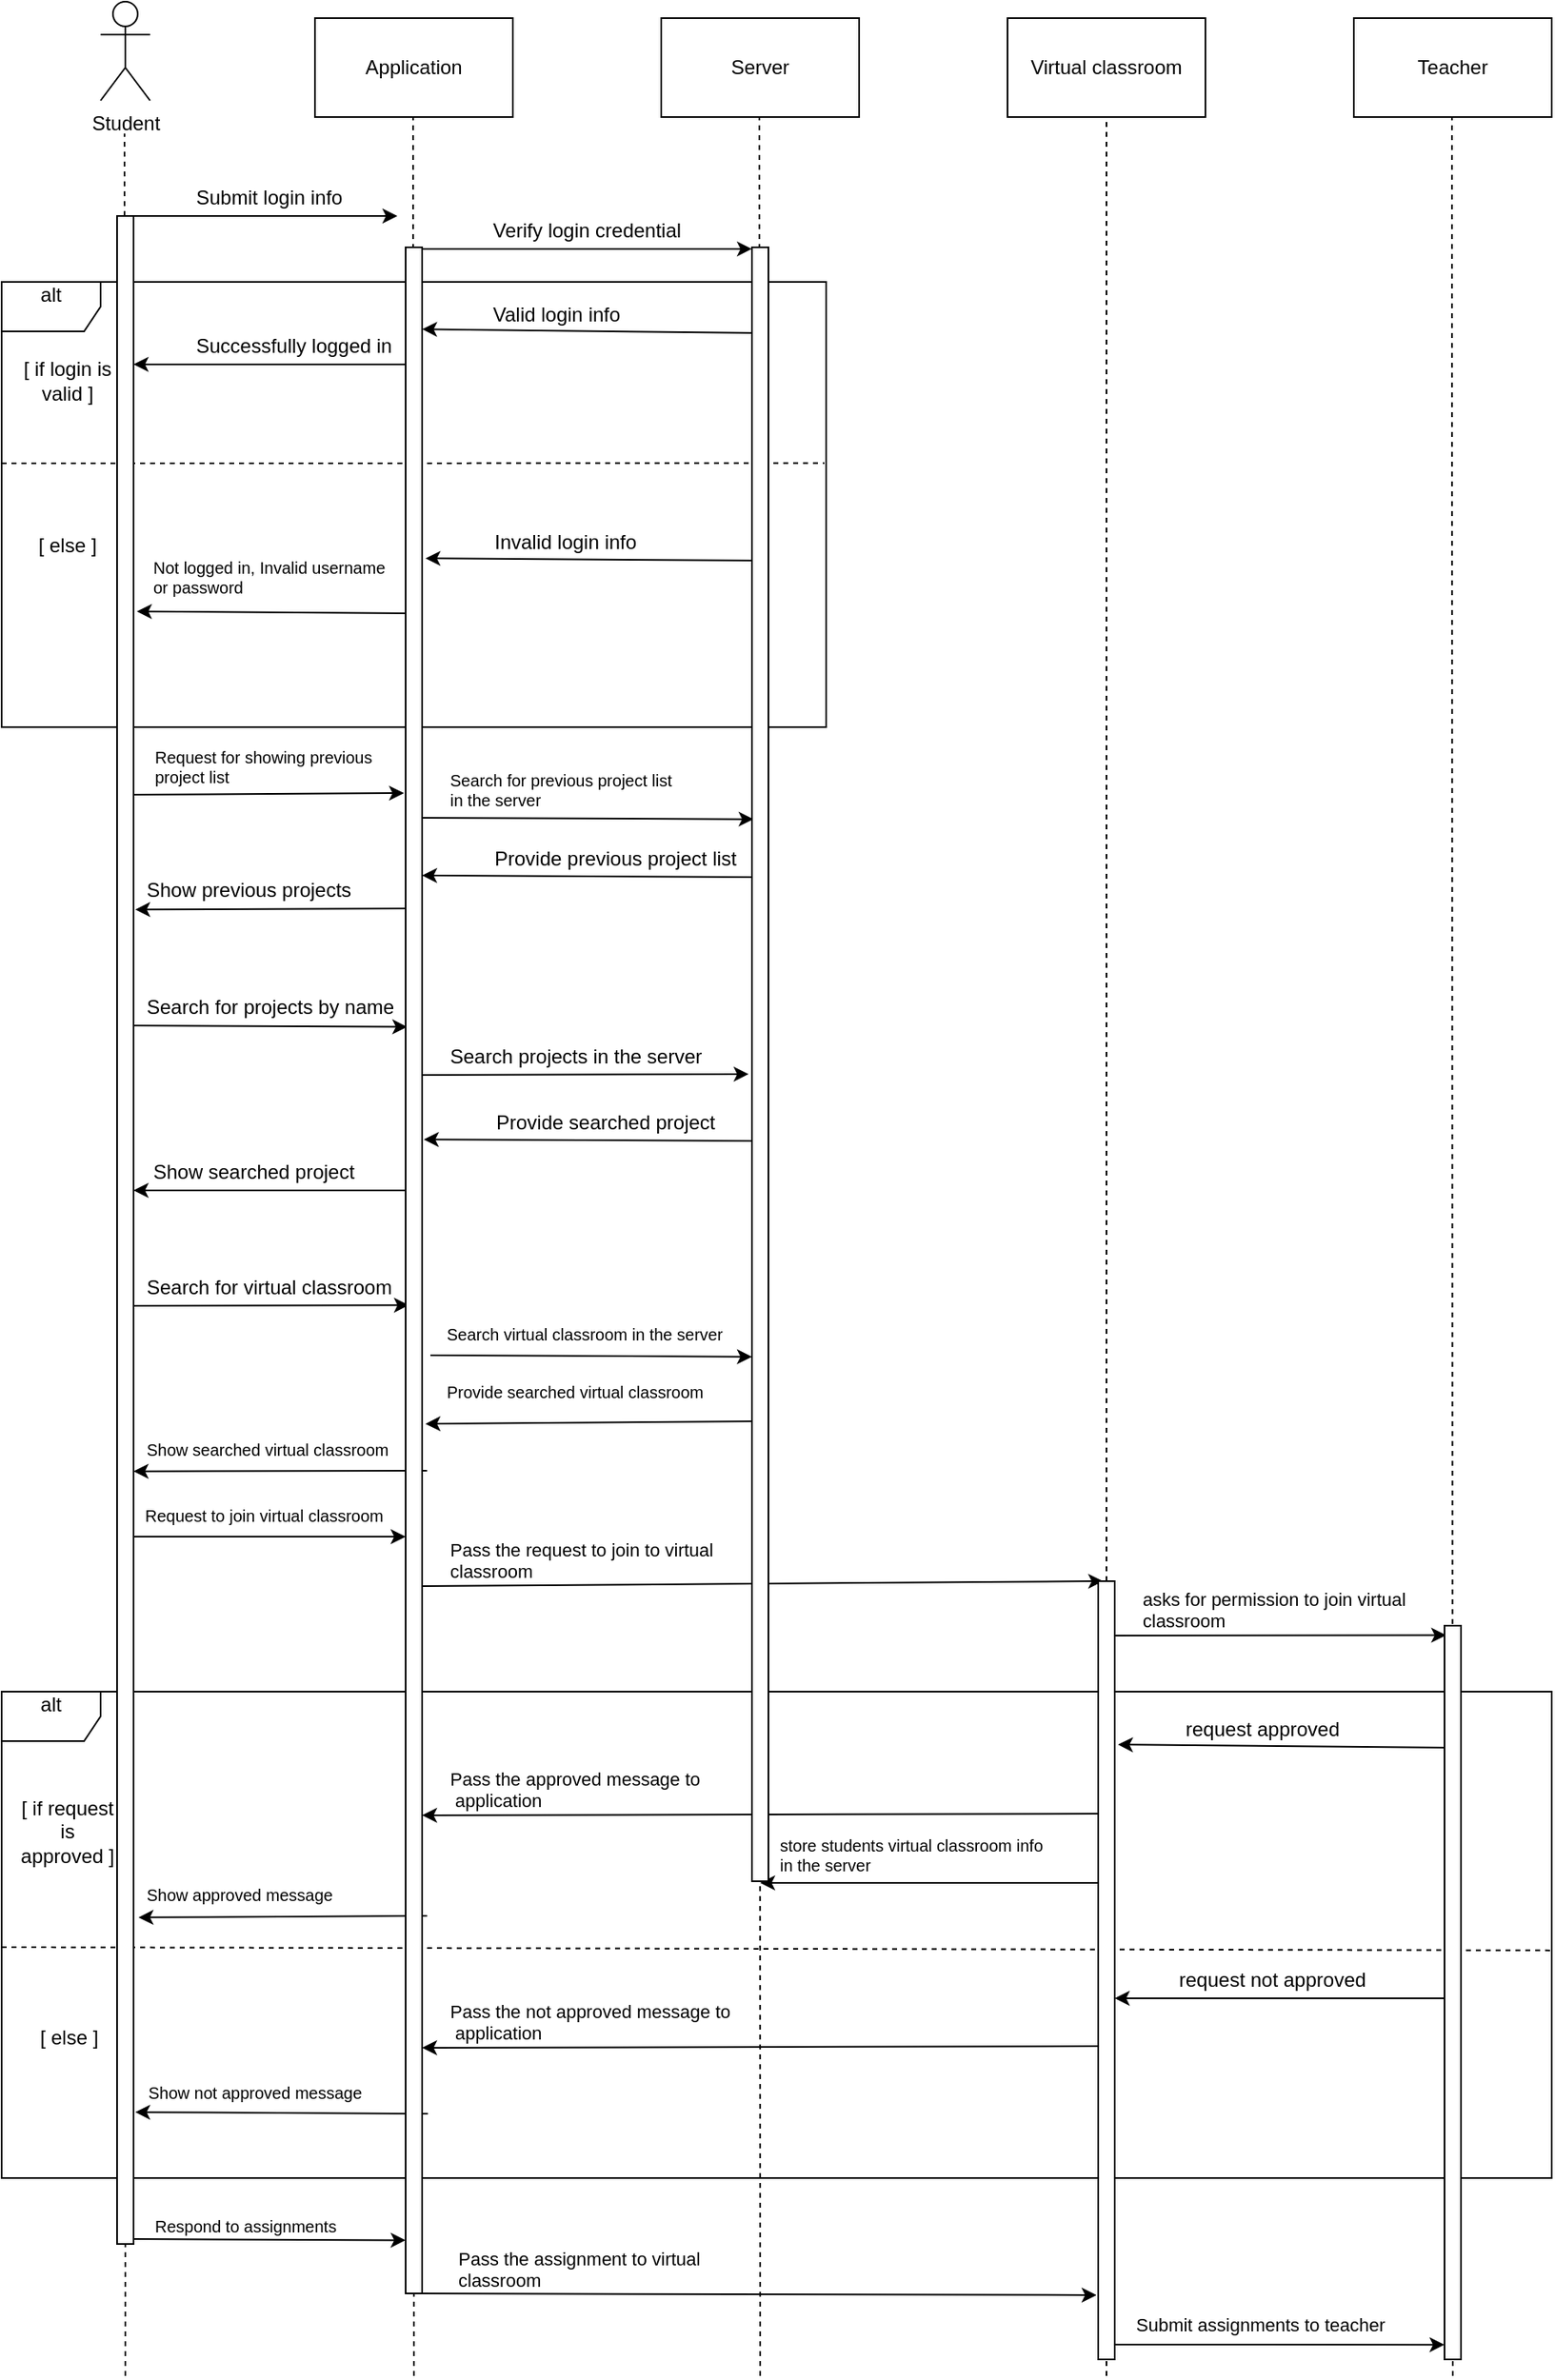 <mxfile version="10.6.1" type="device"><diagram id="mZ5RTqUlYmjv45JOhyt1" name="Page-1"><mxGraphModel dx="1011" dy="549" grid="1" gridSize="10" guides="1" tooltips="1" connect="1" arrows="1" fold="1" page="1" pageScale="1" pageWidth="850" pageHeight="1100" math="0" shadow="0"><root><mxCell id="0"/><mxCell id="1" parent="0"/><mxCell id="njkZv_S6emWOhUwDxSBd-1" value="&lt;div&gt;Student&lt;/div&gt;&lt;div&gt;&lt;br&gt;&lt;/div&gt;" style="shape=umlActor;verticalLabelPosition=bottom;labelBackgroundColor=#ffffff;verticalAlign=top;html=1;outlineConnect=0;" parent="1" vertex="1"><mxGeometry x="170" y="40" width="30" height="60" as="geometry"/></mxCell><mxCell id="njkZv_S6emWOhUwDxSBd-2" value="&lt;br&gt;&lt;div&gt;Application&lt;/div&gt;&lt;div&gt;&lt;br&gt;&lt;/div&gt;" style="rounded=0;whiteSpace=wrap;html=1;" parent="1" vertex="1"><mxGeometry x="300" y="50" width="120" height="60" as="geometry"/></mxCell><mxCell id="njkZv_S6emWOhUwDxSBd-3" value="Server" style="rounded=0;whiteSpace=wrap;html=1;" parent="1" vertex="1"><mxGeometry x="510" y="50" width="120" height="60" as="geometry"/></mxCell><mxCell id="njkZv_S6emWOhUwDxSBd-4" value="Virtual classroom" style="rounded=0;whiteSpace=wrap;html=1;" parent="1" vertex="1"><mxGeometry x="720" y="50" width="120" height="60" as="geometry"/></mxCell><mxCell id="njkZv_S6emWOhUwDxSBd-5" value="&lt;br&gt;&lt;div&gt;Teacher&lt;/div&gt;&lt;div&gt;&lt;br&gt;&lt;/div&gt;" style="rounded=0;whiteSpace=wrap;html=1;" parent="1" vertex="1"><mxGeometry x="930" y="50" width="120" height="60" as="geometry"/></mxCell><mxCell id="njkZv_S6emWOhUwDxSBd-6" value="" style="endArrow=none;dashed=1;html=1;" parent="1" edge="1" source="82uUTwKvn4iojVOdsFnU-1"><mxGeometry width="50" height="50" relative="1" as="geometry"><mxPoint x="185" y="1480" as="sourcePoint"/><mxPoint x="184.5" y="120" as="targetPoint"/></mxGeometry></mxCell><mxCell id="njkZv_S6emWOhUwDxSBd-7" value="" style="endArrow=none;dashed=1;html=1;" parent="1" edge="1"><mxGeometry width="50" height="50" relative="1" as="geometry"><mxPoint x="360" y="1480" as="sourcePoint"/><mxPoint x="359.5" y="110" as="targetPoint"/></mxGeometry></mxCell><mxCell id="njkZv_S6emWOhUwDxSBd-8" value="" style="endArrow=none;dashed=1;html=1;" parent="1" edge="1"><mxGeometry width="50" height="50" relative="1" as="geometry"><mxPoint x="570" y="1480" as="sourcePoint"/><mxPoint x="569.5" y="110" as="targetPoint"/></mxGeometry></mxCell><mxCell id="njkZv_S6emWOhUwDxSBd-9" value="" style="endArrow=none;dashed=1;html=1;" parent="1" edge="1" source="82uUTwKvn4iojVOdsFnU-8"><mxGeometry width="50" height="50" relative="1" as="geometry"><mxPoint x="780" y="1480" as="sourcePoint"/><mxPoint x="780" y="110" as="targetPoint"/></mxGeometry></mxCell><mxCell id="njkZv_S6emWOhUwDxSBd-10" value="" style="endArrow=none;dashed=1;html=1;" parent="1" edge="1"><mxGeometry width="50" height="50" relative="1" as="geometry"><mxPoint x="990" y="1480" as="sourcePoint"/><mxPoint x="989.5" y="110" as="targetPoint"/></mxGeometry></mxCell><mxCell id="njkZv_S6emWOhUwDxSBd-13" value="&lt;div&gt;alt&lt;/div&gt;&lt;div&gt;&lt;br&gt;&lt;/div&gt;" style="shape=umlFrame;whiteSpace=wrap;html=1;" parent="1" vertex="1"><mxGeometry x="110" y="210" width="500" height="270" as="geometry"/></mxCell><mxCell id="njkZv_S6emWOhUwDxSBd-14" value="" style="endArrow=classic;html=1;" parent="1" edge="1"><mxGeometry width="50" height="50" relative="1" as="geometry"><mxPoint x="180" y="170" as="sourcePoint"/><mxPoint x="350" y="170" as="targetPoint"/></mxGeometry></mxCell><mxCell id="njkZv_S6emWOhUwDxSBd-15" value="&lt;div&gt;Submit login info&lt;/div&gt;" style="text;html=1;resizable=0;points=[];autosize=1;align=left;verticalAlign=top;spacingTop=-4;" parent="1" vertex="1"><mxGeometry x="226" y="149" width="100" height="20" as="geometry"/></mxCell><mxCell id="njkZv_S6emWOhUwDxSBd-16" value="" style="endArrow=classic;html=1;entryX=0;entryY=0.001;entryDx=0;entryDy=0;entryPerimeter=0;" parent="1" edge="1" target="82uUTwKvn4iojVOdsFnU-7"><mxGeometry width="50" height="50" relative="1" as="geometry"><mxPoint x="360" y="190" as="sourcePoint"/><mxPoint x="570" y="190" as="targetPoint"/></mxGeometry></mxCell><mxCell id="njkZv_S6emWOhUwDxSBd-17" value="Verify login credential" style="text;html=1;resizable=0;points=[];autosize=1;align=left;verticalAlign=top;spacingTop=-4;" parent="1" vertex="1"><mxGeometry x="406" y="169" width="120" height="20" as="geometry"/></mxCell><mxCell id="njkZv_S6emWOhUwDxSBd-22" value="" style="endArrow=classic;html=1;jumpStyle=none;shadow=0;entryX=1;entryY=0.04;entryDx=0;entryDy=0;entryPerimeter=0;" parent="1" edge="1" target="82uUTwKvn4iojVOdsFnU-6"><mxGeometry width="50" height="50" relative="1" as="geometry"><mxPoint x="570" y="241" as="sourcePoint"/><mxPoint x="360" y="241" as="targetPoint"/></mxGeometry></mxCell><mxCell id="njkZv_S6emWOhUwDxSBd-23" value="Valid login info" style="text;html=1;resizable=0;points=[];autosize=1;align=left;verticalAlign=top;spacingTop=-4;" parent="1" vertex="1"><mxGeometry x="406" y="220" width="90" height="20" as="geometry"/></mxCell><mxCell id="njkZv_S6emWOhUwDxSBd-24" value="" style="endArrow=none;dashed=1;html=1;shadow=0;entryX=0.998;entryY=0.407;entryDx=0;entryDy=0;entryPerimeter=0;" parent="1" target="njkZv_S6emWOhUwDxSBd-13" edge="1"><mxGeometry width="50" height="50" relative="1" as="geometry"><mxPoint x="110" y="320" as="sourcePoint"/><mxPoint x="160" y="270" as="targetPoint"/></mxGeometry></mxCell><mxCell id="njkZv_S6emWOhUwDxSBd-26" value="[ if login is valid ]" style="text;html=1;strokeColor=none;fillColor=none;align=center;verticalAlign=middle;whiteSpace=wrap;rounded=0;" parent="1" vertex="1"><mxGeometry x="120" y="260" width="60" height="20" as="geometry"/></mxCell><mxCell id="njkZv_S6emWOhUwDxSBd-28" value="[ else ]" style="text;html=1;strokeColor=none;fillColor=none;align=center;verticalAlign=middle;whiteSpace=wrap;rounded=0;" parent="1" vertex="1"><mxGeometry x="120" y="360" width="60" height="20" as="geometry"/></mxCell><mxCell id="njkZv_S6emWOhUwDxSBd-31" value="" style="endArrow=classic;html=1;jumpStyle=none;shadow=0;" parent="1" edge="1"><mxGeometry width="50" height="50" relative="1" as="geometry"><mxPoint x="360" y="260" as="sourcePoint"/><mxPoint x="190" y="260" as="targetPoint"/></mxGeometry></mxCell><mxCell id="njkZv_S6emWOhUwDxSBd-32" value="&lt;div&gt;Successfully logged in&lt;/div&gt;&lt;div&gt;&lt;br&gt;&lt;/div&gt;" style="text;html=1;resizable=0;points=[];autosize=1;align=left;verticalAlign=top;spacingTop=-4;" parent="1" vertex="1"><mxGeometry x="226" y="239" width="130" height="30" as="geometry"/></mxCell><mxCell id="njkZv_S6emWOhUwDxSBd-33" value="" style="endArrow=classic;html=1;jumpStyle=none;shadow=0;entryX=1.2;entryY=0.152;entryDx=0;entryDy=0;entryPerimeter=0;" parent="1" edge="1" target="82uUTwKvn4iojVOdsFnU-6"><mxGeometry width="50" height="50" relative="1" as="geometry"><mxPoint x="571" y="379" as="sourcePoint"/><mxPoint x="361" y="379" as="targetPoint"/></mxGeometry></mxCell><mxCell id="njkZv_S6emWOhUwDxSBd-34" value="Invalid login info" style="text;html=1;resizable=0;points=[];autosize=1;align=left;verticalAlign=top;spacingTop=-4;" parent="1" vertex="1"><mxGeometry x="407" y="358" width="100" height="20" as="geometry"/></mxCell><mxCell id="njkZv_S6emWOhUwDxSBd-35" value="" style="endArrow=classic;html=1;jumpStyle=none;shadow=0;entryX=1.2;entryY=0.195;entryDx=0;entryDy=0;entryPerimeter=0;" parent="1" edge="1" target="82uUTwKvn4iojVOdsFnU-1"><mxGeometry width="50" height="50" relative="1" as="geometry"><mxPoint x="360" y="411" as="sourcePoint"/><mxPoint x="185" y="411" as="targetPoint"/></mxGeometry></mxCell><mxCell id="njkZv_S6emWOhUwDxSBd-36" value="&lt;div style=&quot;font-size: 10px;&quot;&gt;Not logged in, Invalid username &lt;br style=&quot;font-size: 10px;&quot;&gt;&lt;/div&gt;&lt;div style=&quot;font-size: 10px;&quot;&gt;or password&lt;br style=&quot;font-size: 10px;&quot;&gt;&lt;/div&gt;" style="text;html=1;resizable=0;points=[];autosize=1;align=left;verticalAlign=top;spacingTop=-4;fontSize=10;" parent="1" vertex="1"><mxGeometry x="200" y="375" width="180" height="30" as="geometry"/></mxCell><mxCell id="njkZv_S6emWOhUwDxSBd-37" value="" style="endArrow=classic;html=1;" parent="1" edge="1"><mxGeometry width="50" height="50" relative="1" as="geometry"><mxPoint x="185" y="521" as="sourcePoint"/><mxPoint x="354" y="520" as="targetPoint"/></mxGeometry></mxCell><mxCell id="njkZv_S6emWOhUwDxSBd-38" value="&lt;div style=&quot;font-size: 10px&quot;&gt;Request for showing previous&lt;/div&gt;&lt;div style=&quot;font-size: 10px&quot;&gt;project list&lt;br&gt;&lt;/div&gt;" style="text;html=1;resizable=0;points=[];autosize=1;align=left;verticalAlign=top;spacingTop=-4;" parent="1" vertex="1"><mxGeometry x="201" y="490" width="150" height="30" as="geometry"/></mxCell><mxCell id="njkZv_S6emWOhUwDxSBd-39" value="" style="endArrow=classic;html=1;entryX=0.1;entryY=0.35;entryDx=0;entryDy=0;entryPerimeter=0;" parent="1" edge="1" target="82uUTwKvn4iojVOdsFnU-7"><mxGeometry width="50" height="50" relative="1" as="geometry"><mxPoint x="360" y="535" as="sourcePoint"/><mxPoint x="570" y="535" as="targetPoint"/></mxGeometry></mxCell><mxCell id="njkZv_S6emWOhUwDxSBd-40" value="&lt;div style=&quot;font-size: 10px&quot;&gt;Search for previous project list &lt;br&gt;&lt;/div&gt;&lt;div style=&quot;font-size: 10px&quot;&gt;in the server&lt;br&gt;&lt;/div&gt;" style="text;html=1;resizable=0;points=[];autosize=1;align=left;verticalAlign=top;spacingTop=-4;" parent="1" vertex="1"><mxGeometry x="379.5" y="504" width="150" height="30" as="geometry"/></mxCell><mxCell id="njkZv_S6emWOhUwDxSBd-45" value="" style="endArrow=classic;html=1;jumpStyle=none;shadow=0;entryX=1;entryY=0.307;entryDx=0;entryDy=0;entryPerimeter=0;" parent="1" edge="1" target="82uUTwKvn4iojVOdsFnU-6"><mxGeometry width="50" height="50" relative="1" as="geometry"><mxPoint x="571" y="571" as="sourcePoint"/><mxPoint x="361" y="571" as="targetPoint"/></mxGeometry></mxCell><mxCell id="njkZv_S6emWOhUwDxSBd-46" value="Provide previous project list" style="text;html=1;resizable=0;points=[];autosize=1;align=left;verticalAlign=top;spacingTop=-4;" parent="1" vertex="1"><mxGeometry x="407" y="550" width="160" height="20" as="geometry"/></mxCell><mxCell id="njkZv_S6emWOhUwDxSBd-48" value="Show previous projects" style="text;html=1;resizable=0;points=[];autosize=1;align=left;verticalAlign=top;spacingTop=-4;" parent="1" vertex="1"><mxGeometry x="196" y="569" width="140" height="20" as="geometry"/></mxCell><mxCell id="njkZv_S6emWOhUwDxSBd-49" value="" style="endArrow=classic;html=1;jumpStyle=none;shadow=0;entryX=1.1;entryY=0.342;entryDx=0;entryDy=0;entryPerimeter=0;" parent="1" edge="1" target="82uUTwKvn4iojVOdsFnU-1"><mxGeometry width="50" height="50" relative="1" as="geometry"><mxPoint x="360" y="590" as="sourcePoint"/><mxPoint x="185" y="590" as="targetPoint"/></mxGeometry></mxCell><mxCell id="njkZv_S6emWOhUwDxSBd-50" value="" style="endArrow=classic;html=1;entryX=0.1;entryY=0.381;entryDx=0;entryDy=0;entryPerimeter=0;" parent="1" edge="1" target="82uUTwKvn4iojVOdsFnU-6"><mxGeometry width="50" height="50" relative="1" as="geometry"><mxPoint x="186" y="661" as="sourcePoint"/><mxPoint x="361" y="661" as="targetPoint"/></mxGeometry></mxCell><mxCell id="njkZv_S6emWOhUwDxSBd-51" value="Search for projects by name" style="text;html=1;resizable=0;points=[];autosize=1;align=left;verticalAlign=top;spacingTop=-4;" parent="1" vertex="1"><mxGeometry x="196" y="640" width="160" height="20" as="geometry"/></mxCell><mxCell id="njkZv_S6emWOhUwDxSBd-52" value="" style="endArrow=classic;html=1;entryX=-0.2;entryY=0.506;entryDx=0;entryDy=0;entryPerimeter=0;" parent="1" edge="1" target="82uUTwKvn4iojVOdsFnU-7"><mxGeometry width="50" height="50" relative="1" as="geometry"><mxPoint x="362" y="691" as="sourcePoint"/><mxPoint x="572" y="691" as="targetPoint"/></mxGeometry></mxCell><mxCell id="njkZv_S6emWOhUwDxSBd-53" value="Search projects in the server" style="text;html=1;resizable=0;points=[];autosize=1;align=left;verticalAlign=top;spacingTop=-4;" parent="1" vertex="1"><mxGeometry x="379.5" y="670" width="170" height="20" as="geometry"/></mxCell><mxCell id="njkZv_S6emWOhUwDxSBd-54" value="" style="endArrow=classic;html=1;jumpStyle=none;shadow=0;entryX=1.1;entryY=0.436;entryDx=0;entryDy=0;entryPerimeter=0;" parent="1" edge="1" target="82uUTwKvn4iojVOdsFnU-6"><mxGeometry width="50" height="50" relative="1" as="geometry"><mxPoint x="572" y="731" as="sourcePoint"/><mxPoint x="362" y="731" as="targetPoint"/></mxGeometry></mxCell><mxCell id="njkZv_S6emWOhUwDxSBd-55" value="Provide searched project" style="text;html=1;resizable=0;points=[];autosize=1;align=left;verticalAlign=top;spacingTop=-4;" parent="1" vertex="1"><mxGeometry x="408" y="710" width="150" height="20" as="geometry"/></mxCell><mxCell id="njkZv_S6emWOhUwDxSBd-56" value="Show searched project" style="text;html=1;resizable=0;points=[];autosize=1;align=left;verticalAlign=top;spacingTop=-4;" parent="1" vertex="1"><mxGeometry x="199.5" y="740" width="140" height="20" as="geometry"/></mxCell><mxCell id="njkZv_S6emWOhUwDxSBd-57" value="" style="endArrow=classic;html=1;jumpStyle=none;shadow=0;" parent="1" edge="1"><mxGeometry width="50" height="50" relative="1" as="geometry"><mxPoint x="363.5" y="761" as="sourcePoint"/><mxPoint x="190" y="761" as="targetPoint"/></mxGeometry></mxCell><mxCell id="njkZv_S6emWOhUwDxSBd-58" value="" style="endArrow=classic;html=1;entryX=0.2;entryY=0.517;entryDx=0;entryDy=0;entryPerimeter=0;" parent="1" edge="1" target="82uUTwKvn4iojVOdsFnU-6"><mxGeometry width="50" height="50" relative="1" as="geometry"><mxPoint x="184" y="831" as="sourcePoint"/><mxPoint x="360" y="831" as="targetPoint"/></mxGeometry></mxCell><mxCell id="njkZv_S6emWOhUwDxSBd-59" value="Search for virtual classroom" style="text;html=1;resizable=0;points=[];autosize=1;align=left;verticalAlign=top;spacingTop=-4;" parent="1" vertex="1"><mxGeometry x="196" y="810" width="160" height="20" as="geometry"/></mxCell><mxCell id="njkZv_S6emWOhUwDxSBd-60" value="" style="endArrow=classic;html=1;entryX=0;entryY=0.679;entryDx=0;entryDy=0;entryPerimeter=0;" parent="1" edge="1" target="82uUTwKvn4iojVOdsFnU-7"><mxGeometry width="50" height="50" relative="1" as="geometry"><mxPoint x="370" y="861" as="sourcePoint"/><mxPoint x="571" y="861" as="targetPoint"/></mxGeometry></mxCell><mxCell id="njkZv_S6emWOhUwDxSBd-61" value="&lt;font style=&quot;font-size: 10px;&quot;&gt;Search virtual classroom in the server&lt;/font&gt;" style="text;html=1;resizable=0;points=[];autosize=1;align=left;verticalAlign=top;spacingTop=-4;fontSize=10;" parent="1" vertex="1"><mxGeometry x="378" y="840" width="210" height="20" as="geometry"/></mxCell><mxCell id="njkZv_S6emWOhUwDxSBd-62" value="" style="endArrow=classic;html=1;jumpStyle=none;shadow=0;entryX=1.2;entryY=0.575;entryDx=0;entryDy=0;entryPerimeter=0;" parent="1" edge="1" target="82uUTwKvn4iojVOdsFnU-6"><mxGeometry width="50" height="50" relative="1" as="geometry"><mxPoint x="571" y="901" as="sourcePoint"/><mxPoint x="361" y="901" as="targetPoint"/></mxGeometry></mxCell><mxCell id="njkZv_S6emWOhUwDxSBd-63" value="Provide searched virtual classroom" style="text;html=1;resizable=0;points=[];autosize=1;align=left;verticalAlign=top;spacingTop=-4;fontSize=10;" parent="1" vertex="1"><mxGeometry x="378" y="875" width="200" height="20" as="geometry"/></mxCell><mxCell id="njkZv_S6emWOhUwDxSBd-64" value="Show searched virtual classroom" style="text;html=1;resizable=0;points=[];autosize=1;align=left;verticalAlign=top;spacingTop=-4;fontSize=10;" parent="1" vertex="1"><mxGeometry x="196" y="910" width="190" height="20" as="geometry"/></mxCell><mxCell id="njkZv_S6emWOhUwDxSBd-65" value="" style="endArrow=classic;html=1;jumpStyle=none;shadow=0;entryX=1;entryY=0.619;entryDx=0;entryDy=0;entryPerimeter=0;" parent="1" edge="1" target="82uUTwKvn4iojVOdsFnU-1"><mxGeometry width="50" height="50" relative="1" as="geometry"><mxPoint x="368" y="931" as="sourcePoint"/><mxPoint x="185" y="931" as="targetPoint"/></mxGeometry></mxCell><mxCell id="njkZv_S6emWOhUwDxSBd-66" value="" style="endArrow=classic;html=1;" parent="1" edge="1" target="82uUTwKvn4iojVOdsFnU-6"><mxGeometry width="50" height="50" relative="1" as="geometry"><mxPoint x="183" y="971" as="sourcePoint"/><mxPoint x="369" y="971" as="targetPoint"/></mxGeometry></mxCell><mxCell id="njkZv_S6emWOhUwDxSBd-67" value="Request to join virtual classroom" style="text;html=1;resizable=0;points=[];autosize=1;align=left;verticalAlign=top;spacingTop=-4;fontSize=10;" parent="1" vertex="1"><mxGeometry x="195" y="950" width="190" height="20" as="geometry"/></mxCell><mxCell id="njkZv_S6emWOhUwDxSBd-68" value="" style="endArrow=classic;html=1;entryX=0.3;entryY=0;entryDx=0;entryDy=0;entryPerimeter=0;" parent="1" edge="1" target="82uUTwKvn4iojVOdsFnU-8"><mxGeometry width="50" height="50" relative="1" as="geometry"><mxPoint x="365" y="1001" as="sourcePoint"/><mxPoint x="780" y="1000" as="targetPoint"/></mxGeometry></mxCell><mxCell id="njkZv_S6emWOhUwDxSBd-69" value="&lt;div style=&quot;font-size: 11px;&quot;&gt;Pass the request to join to virtual &lt;br style=&quot;font-size: 11px;&quot;&gt;&lt;/div&gt;&lt;div style=&quot;font-size: 11px;&quot;&gt;classroom&lt;br style=&quot;font-size: 11px;&quot;&gt;&lt;/div&gt;" style="text;html=1;resizable=0;points=[];autosize=1;align=left;verticalAlign=top;spacingTop=-4;fontSize=11;" parent="1" vertex="1"><mxGeometry x="379.5" y="970" width="180" height="30" as="geometry"/></mxCell><mxCell id="njkZv_S6emWOhUwDxSBd-70" value="" style="endArrow=classic;html=1;entryX=0.1;entryY=0.013;entryDx=0;entryDy=0;entryPerimeter=0;" parent="1" edge="1" target="82uUTwKvn4iojVOdsFnU-10"><mxGeometry width="50" height="50" relative="1" as="geometry"><mxPoint x="780" y="1031" as="sourcePoint"/><mxPoint x="990" y="1031" as="targetPoint"/></mxGeometry></mxCell><mxCell id="njkZv_S6emWOhUwDxSBd-71" value="&lt;div style=&quot;font-size: 11px;&quot;&gt;asks for permission to join virtual&lt;/div&gt;&lt;div style=&quot;font-size: 11px;&quot;&gt;classroom&lt;br style=&quot;font-size: 11px;&quot;&gt;&lt;/div&gt;" style="text;html=1;resizable=0;points=[];autosize=1;align=left;verticalAlign=top;spacingTop=-4;fontSize=11;" parent="1" vertex="1"><mxGeometry x="800" y="1000" width="190" height="30" as="geometry"/></mxCell><mxCell id="njkZv_S6emWOhUwDxSBd-77" value="&lt;div&gt;alt&lt;/div&gt;&lt;div&gt;&lt;br&gt;&lt;/div&gt;" style="shape=umlFrame;whiteSpace=wrap;html=1;" parent="1" vertex="1"><mxGeometry x="110" y="1065" width="940" height="295" as="geometry"/></mxCell><mxCell id="njkZv_S6emWOhUwDxSBd-79" value="[ if request is approved ]" style="text;html=1;strokeColor=none;fillColor=none;align=center;verticalAlign=middle;whiteSpace=wrap;rounded=0;" parent="1" vertex="1"><mxGeometry x="120" y="1140" width="60" height="20" as="geometry"/></mxCell><mxCell id="njkZv_S6emWOhUwDxSBd-80" value="[ else ]" style="text;html=1;strokeColor=none;fillColor=none;align=center;verticalAlign=middle;whiteSpace=wrap;rounded=0;" parent="1" vertex="1"><mxGeometry x="121" y="1265" width="60" height="20" as="geometry"/></mxCell><mxCell id="njkZv_S6emWOhUwDxSBd-81" value="" style="endArrow=none;dashed=1;html=1;shadow=0;fontSize=11;entryX=0.999;entryY=0.532;entryDx=0;entryDy=0;entryPerimeter=0;" parent="1" target="njkZv_S6emWOhUwDxSBd-77" edge="1"><mxGeometry width="50" height="50" relative="1" as="geometry"><mxPoint x="110" y="1220" as="sourcePoint"/><mxPoint x="160" y="1170" as="targetPoint"/></mxGeometry></mxCell><mxCell id="njkZv_S6emWOhUwDxSBd-82" value="" style="endArrow=classic;html=1;jumpStyle=none;shadow=0;entryX=1.2;entryY=0.21;entryDx=0;entryDy=0;entryPerimeter=0;" parent="1" edge="1" target="82uUTwKvn4iojVOdsFnU-8"><mxGeometry width="50" height="50" relative="1" as="geometry"><mxPoint x="990" y="1099" as="sourcePoint"/><mxPoint x="780" y="1099" as="targetPoint"/></mxGeometry></mxCell><mxCell id="njkZv_S6emWOhUwDxSBd-83" value="request approved" style="text;html=1;resizable=0;points=[];autosize=1;align=left;verticalAlign=top;spacingTop=-4;" parent="1" vertex="1"><mxGeometry x="826" y="1078" width="110" height="20" as="geometry"/></mxCell><mxCell id="njkZv_S6emWOhUwDxSBd-84" value="" style="endArrow=classic;html=1;" parent="1" edge="1"><mxGeometry width="50" height="50" relative="1" as="geometry"><mxPoint x="780" y="1139" as="sourcePoint"/><mxPoint x="365" y="1140" as="targetPoint"/></mxGeometry></mxCell><mxCell id="njkZv_S6emWOhUwDxSBd-85" value="&lt;div&gt;Pass the approved message to&lt;/div&gt;&lt;div&gt;&amp;nbsp;application&lt;br&gt;&lt;/div&gt;" style="text;html=1;resizable=0;points=[];autosize=1;align=left;verticalAlign=top;spacingTop=-4;fontSize=11;" parent="1" vertex="1"><mxGeometry x="379.5" y="1109" width="170" height="30" as="geometry"/></mxCell><mxCell id="njkZv_S6emWOhUwDxSBd-86" value="Show approved message" style="text;html=1;resizable=0;points=[];autosize=1;align=left;verticalAlign=top;spacingTop=-4;fontSize=10;" parent="1" vertex="1"><mxGeometry x="196" y="1180" width="130" height="10" as="geometry"/></mxCell><mxCell id="njkZv_S6emWOhUwDxSBd-87" value="" style="endArrow=classic;html=1;jumpStyle=none;shadow=0;entryX=1.3;entryY=0.839;entryDx=0;entryDy=0;entryPerimeter=0;" parent="1" edge="1" target="82uUTwKvn4iojVOdsFnU-1"><mxGeometry width="50" height="50" relative="1" as="geometry"><mxPoint x="368" y="1201" as="sourcePoint"/><mxPoint x="184.5" y="1201" as="targetPoint"/></mxGeometry></mxCell><mxCell id="njkZv_S6emWOhUwDxSBd-88" value="&lt;div&gt;store students virtual classroom info&lt;/div&gt;&lt;div&gt;in the server&lt;br&gt;&lt;/div&gt;" style="text;html=1;resizable=0;points=[];autosize=1;align=left;verticalAlign=top;spacingTop=-4;fontSize=10;" parent="1" vertex="1"><mxGeometry x="580" y="1150" width="180" height="30" as="geometry"/></mxCell><mxCell id="njkZv_S6emWOhUwDxSBd-89" value="" style="endArrow=classic;html=1;jumpStyle=none;shadow=0;exitX=0.713;exitY=0.458;exitDx=0;exitDy=0;exitPerimeter=0;" parent="1" edge="1"><mxGeometry width="50" height="50" relative="1" as="geometry"><mxPoint x="780" y="1181" as="sourcePoint"/><mxPoint x="570" y="1181" as="targetPoint"/></mxGeometry></mxCell><mxCell id="njkZv_S6emWOhUwDxSBd-92" value="" style="endArrow=classic;html=1;jumpStyle=none;shadow=0;entryX=1;entryY=0.536;entryDx=0;entryDy=0;entryPerimeter=0;" parent="1" edge="1" target="82uUTwKvn4iojVOdsFnU-8"><mxGeometry width="50" height="50" relative="1" as="geometry"><mxPoint x="986" y="1251" as="sourcePoint"/><mxPoint x="780" y="1251" as="targetPoint"/></mxGeometry></mxCell><mxCell id="njkZv_S6emWOhUwDxSBd-93" value="request not approved" style="text;html=1;resizable=0;points=[];autosize=1;align=left;verticalAlign=top;spacingTop=-4;" parent="1" vertex="1"><mxGeometry x="822" y="1230" width="130" height="20" as="geometry"/></mxCell><mxCell id="njkZv_S6emWOhUwDxSBd-94" value="" style="endArrow=classic;html=1;" parent="1" edge="1"><mxGeometry width="50" height="50" relative="1" as="geometry"><mxPoint x="780" y="1280" as="sourcePoint"/><mxPoint x="365" y="1281" as="targetPoint"/></mxGeometry></mxCell><mxCell id="njkZv_S6emWOhUwDxSBd-95" value="&lt;div&gt;Pass the not approved message to&lt;/div&gt;&lt;div&gt;&amp;nbsp;application&lt;br&gt;&lt;/div&gt;" style="text;html=1;resizable=0;points=[];autosize=1;align=left;verticalAlign=top;spacingTop=-4;fontSize=11;" parent="1" vertex="1"><mxGeometry x="379.5" y="1250" width="190" height="30" as="geometry"/></mxCell><mxCell id="njkZv_S6emWOhUwDxSBd-96" value="Show not approved message" style="text;html=1;resizable=0;points=[];autosize=1;align=left;verticalAlign=top;spacingTop=-4;fontSize=10;" parent="1" vertex="1"><mxGeometry x="196.5" y="1300" width="150" height="10" as="geometry"/></mxCell><mxCell id="njkZv_S6emWOhUwDxSBd-97" value="" style="endArrow=classic;html=1;jumpStyle=none;shadow=0;entryX=1.1;entryY=0.935;entryDx=0;entryDy=0;entryPerimeter=0;" parent="1" edge="1" target="82uUTwKvn4iojVOdsFnU-1"><mxGeometry width="50" height="50" relative="1" as="geometry"><mxPoint x="368.5" y="1321" as="sourcePoint"/><mxPoint x="185" y="1320" as="targetPoint"/></mxGeometry></mxCell><mxCell id="njkZv_S6emWOhUwDxSBd-98" value="" style="endArrow=classic;html=1;entryX=0;entryY=0.974;entryDx=0;entryDy=0;entryPerimeter=0;" parent="1" edge="1" target="82uUTwKvn4iojVOdsFnU-6"><mxGeometry width="50" height="50" relative="1" as="geometry"><mxPoint x="190" y="1397" as="sourcePoint"/><mxPoint x="370" y="1397" as="targetPoint"/></mxGeometry></mxCell><mxCell id="njkZv_S6emWOhUwDxSBd-99" value="Respond to assignments" style="text;html=1;resizable=0;points=[];autosize=1;align=left;verticalAlign=top;spacingTop=-4;fontSize=10;" parent="1" vertex="1"><mxGeometry x="201" y="1381" width="130" height="10" as="geometry"/></mxCell><mxCell id="njkZv_S6emWOhUwDxSBd-100" value="" style="endArrow=classic;html=1;" parent="1" edge="1"><mxGeometry width="50" height="50" relative="1" as="geometry"><mxPoint x="360" y="1430" as="sourcePoint"/><mxPoint x="774" y="1431" as="targetPoint"/></mxGeometry></mxCell><mxCell id="njkZv_S6emWOhUwDxSBd-101" value="&lt;div style=&quot;font-size: 11px&quot;&gt;Pass the assignment to virtual &lt;br style=&quot;font-size: 11px&quot;&gt;&lt;/div&gt;&lt;div style=&quot;font-size: 11px&quot;&gt;classroom&lt;br style=&quot;font-size: 11px&quot;&gt;&lt;/div&gt;" style="text;html=1;resizable=0;points=[];autosize=1;align=left;verticalAlign=top;spacingTop=-4;fontSize=11;" parent="1" vertex="1"><mxGeometry x="385" y="1400" width="170" height="30" as="geometry"/></mxCell><mxCell id="njkZv_S6emWOhUwDxSBd-102" value="" style="endArrow=classic;html=1;entryX=0;entryY=0.98;entryDx=0;entryDy=0;entryPerimeter=0;" parent="1" edge="1" target="82uUTwKvn4iojVOdsFnU-10"><mxGeometry width="50" height="50" relative="1" as="geometry"><mxPoint x="780" y="1461" as="sourcePoint"/><mxPoint x="990" y="1461" as="targetPoint"/></mxGeometry></mxCell><mxCell id="njkZv_S6emWOhUwDxSBd-103" value="Submit assignments to teacher" style="text;html=1;resizable=0;points=[];autosize=1;align=left;verticalAlign=top;spacingTop=-4;fontSize=11;" parent="1" vertex="1"><mxGeometry x="796" y="1440" width="170" height="10" as="geometry"/></mxCell><mxCell id="82uUTwKvn4iojVOdsFnU-1" value="" style="html=1;points=[];perimeter=orthogonalPerimeter;fontSize=11;" vertex="1" parent="1"><mxGeometry x="180" y="170" width="10" height="1230" as="geometry"/></mxCell><mxCell id="82uUTwKvn4iojVOdsFnU-2" value="" style="endArrow=none;dashed=1;html=1;" edge="1" parent="1" target="82uUTwKvn4iojVOdsFnU-1"><mxGeometry width="50" height="50" relative="1" as="geometry"><mxPoint x="185" y="1480" as="sourcePoint"/><mxPoint x="184.5" y="120" as="targetPoint"/></mxGeometry></mxCell><mxCell id="82uUTwKvn4iojVOdsFnU-6" value="" style="html=1;points=[];perimeter=orthogonalPerimeter;fontSize=11;" vertex="1" parent="1"><mxGeometry x="355" y="189" width="10" height="1241" as="geometry"/></mxCell><mxCell id="82uUTwKvn4iojVOdsFnU-7" value="" style="html=1;points=[];perimeter=orthogonalPerimeter;fontSize=11;" vertex="1" parent="1"><mxGeometry x="565" y="189" width="10" height="991" as="geometry"/></mxCell><mxCell id="82uUTwKvn4iojVOdsFnU-8" value="" style="html=1;points=[];perimeter=orthogonalPerimeter;fontSize=11;" vertex="1" parent="1"><mxGeometry x="775" y="998" width="10" height="472" as="geometry"/></mxCell><mxCell id="82uUTwKvn4iojVOdsFnU-9" value="" style="endArrow=none;dashed=1;html=1;" edge="1" parent="1" target="82uUTwKvn4iojVOdsFnU-8"><mxGeometry width="50" height="50" relative="1" as="geometry"><mxPoint x="780" y="1480" as="sourcePoint"/><mxPoint x="780" y="110" as="targetPoint"/></mxGeometry></mxCell><mxCell id="82uUTwKvn4iojVOdsFnU-10" value="" style="html=1;points=[];perimeter=orthogonalPerimeter;fontSize=11;" vertex="1" parent="1"><mxGeometry x="985" y="1025" width="10" height="445" as="geometry"/></mxCell></root></mxGraphModel></diagram></mxfile>